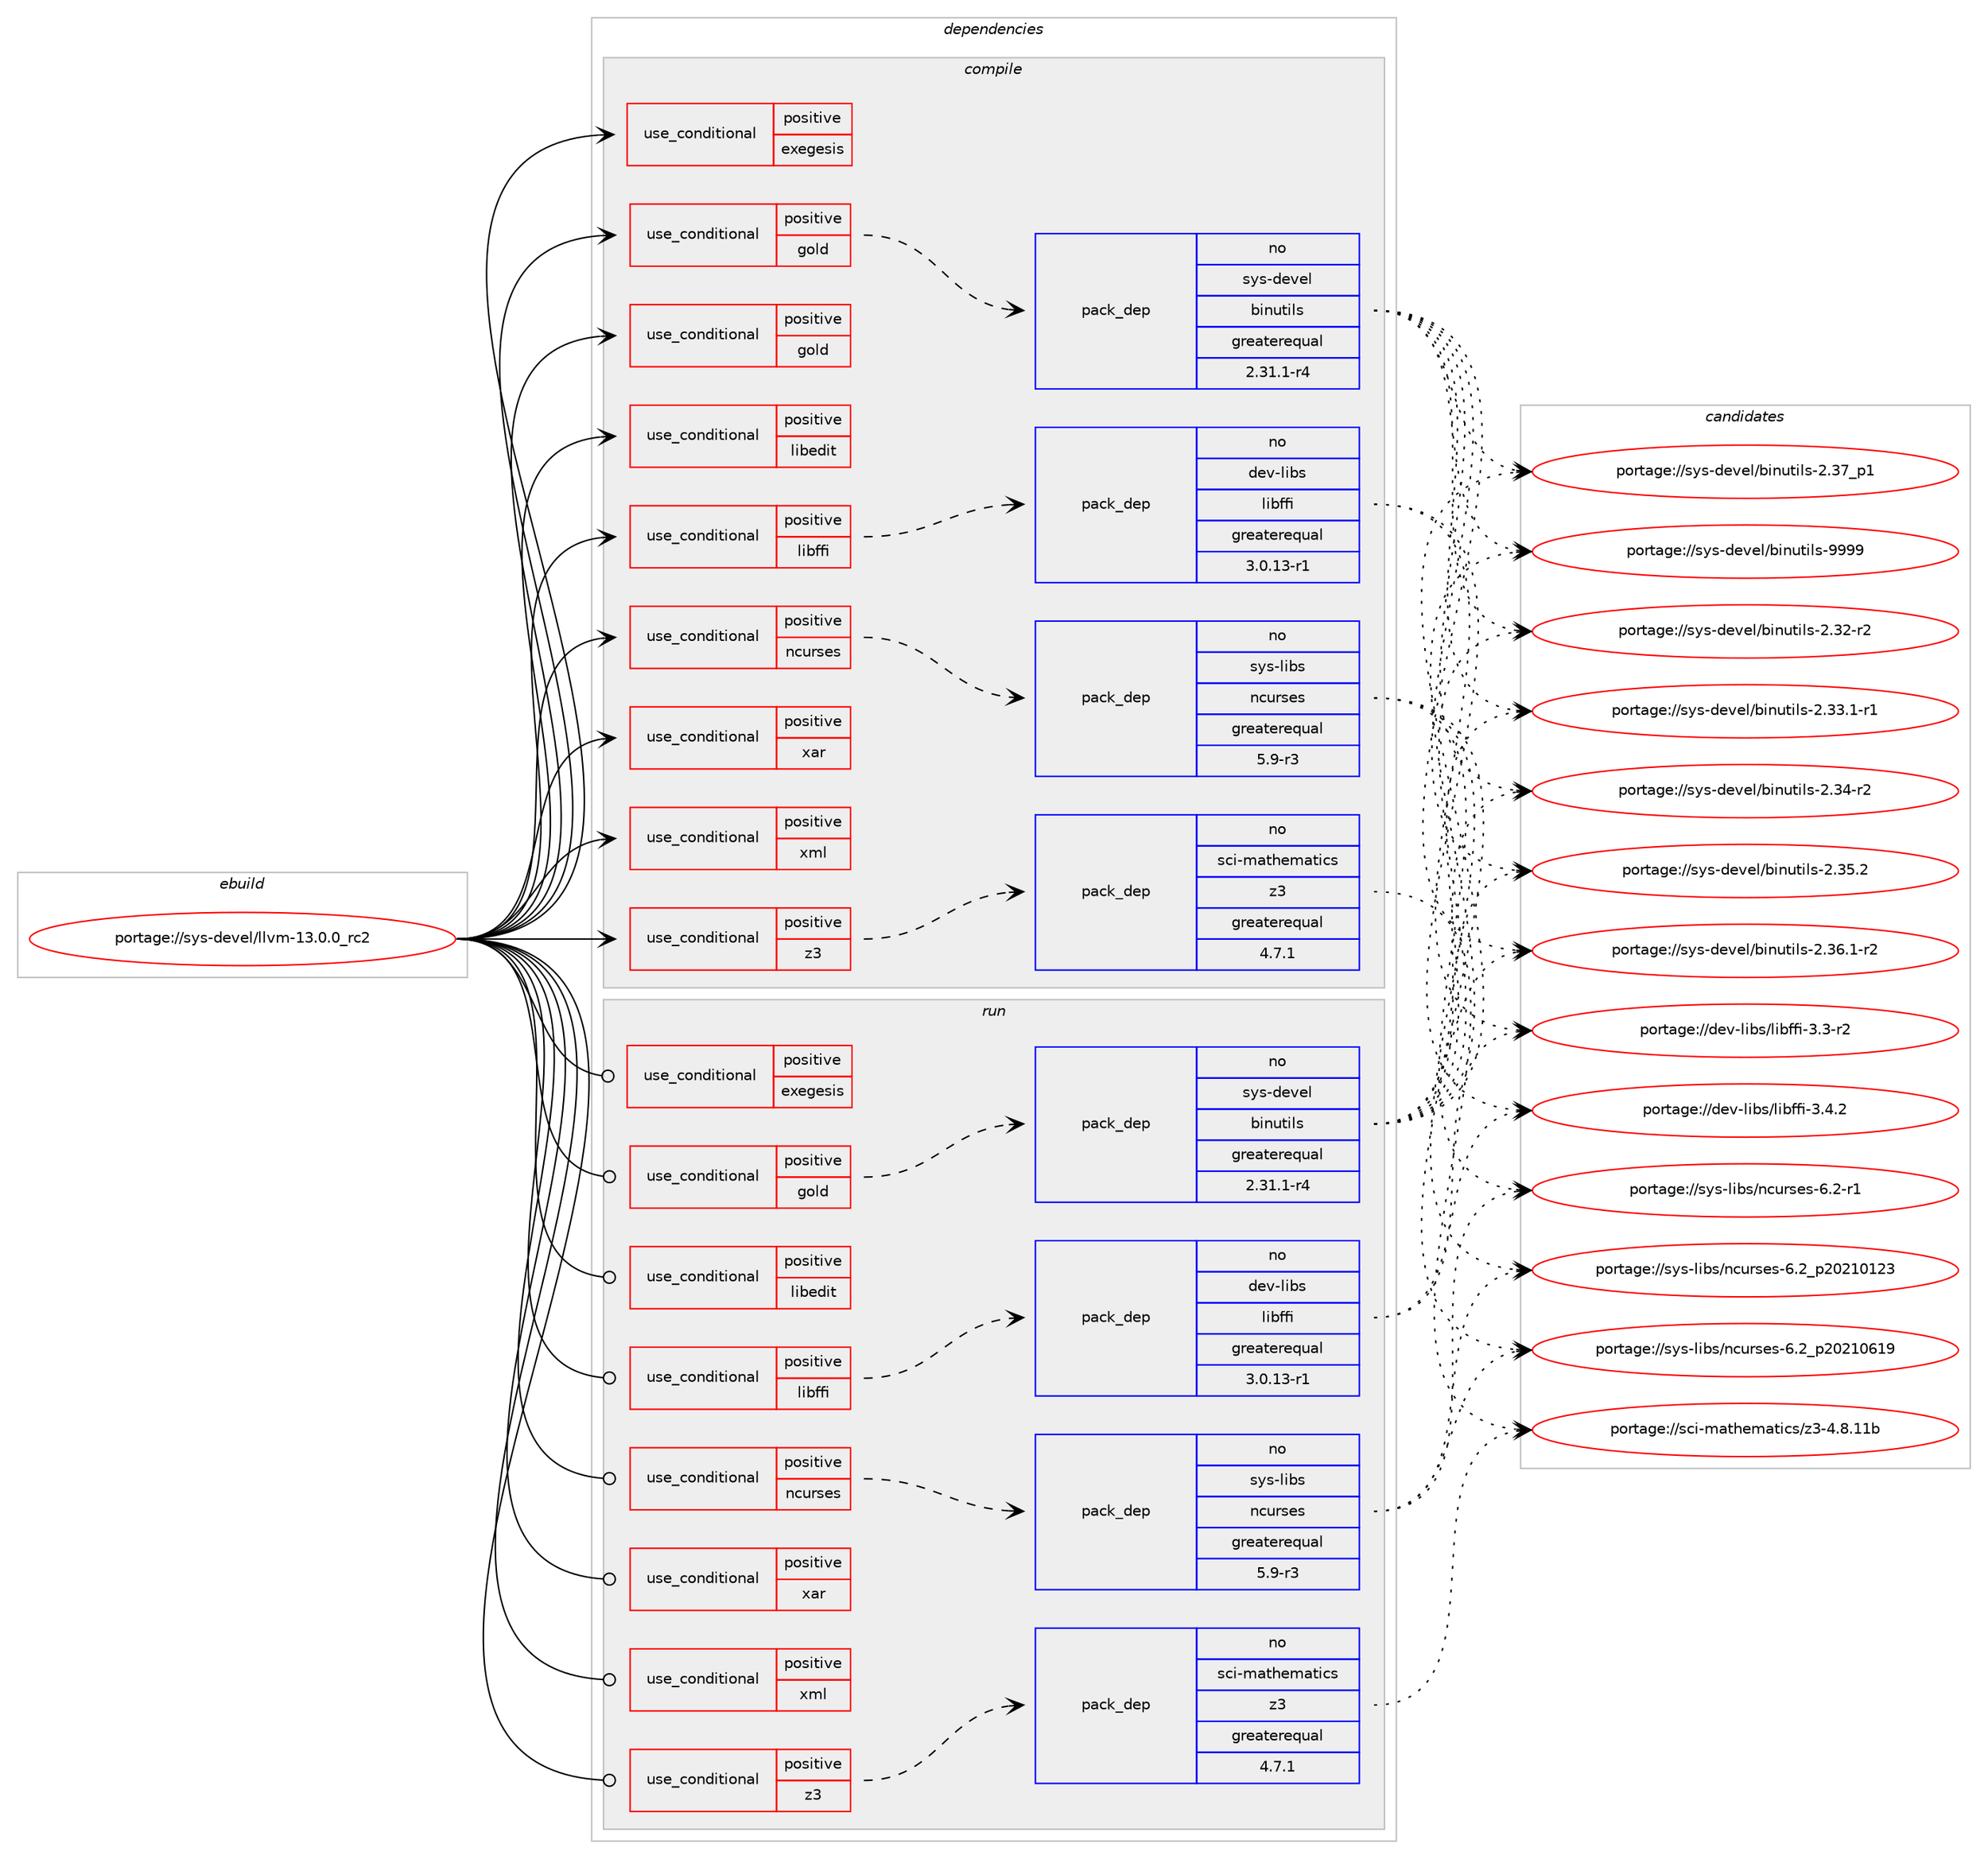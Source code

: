digraph prolog {

# *************
# Graph options
# *************

newrank=true;
concentrate=true;
compound=true;
graph [rankdir=LR,fontname=Helvetica,fontsize=10,ranksep=1.5];#, ranksep=2.5, nodesep=0.2];
edge  [arrowhead=vee];
node  [fontname=Helvetica,fontsize=10];

# **********
# The ebuild
# **********

subgraph cluster_leftcol {
color=gray;
label=<<i>ebuild</i>>;
id [label="portage://sys-devel/llvm-13.0.0_rc2", color=red, width=4, href="../sys-devel/llvm-13.0.0_rc2.svg"];
}

# ****************
# The dependencies
# ****************

subgraph cluster_midcol {
color=gray;
label=<<i>dependencies</i>>;
subgraph cluster_compile {
fillcolor="#eeeeee";
style=filled;
label=<<i>compile</i>>;
subgraph cond341 {
dependency614 [label=<<TABLE BORDER="0" CELLBORDER="1" CELLSPACING="0" CELLPADDING="4"><TR><TD ROWSPAN="3" CELLPADDING="10">use_conditional</TD></TR><TR><TD>positive</TD></TR><TR><TD>exegesis</TD></TR></TABLE>>, shape=none, color=red];
# *** BEGIN UNKNOWN DEPENDENCY TYPE (TODO) ***
# dependency614 -> package_dependency(portage://sys-devel/llvm-13.0.0_rc2,install,no,dev-libs,libpfm,none,[,,],any_same_slot,[])
# *** END UNKNOWN DEPENDENCY TYPE (TODO) ***

}
id:e -> dependency614:w [weight=20,style="solid",arrowhead="vee"];
subgraph cond342 {
dependency615 [label=<<TABLE BORDER="0" CELLBORDER="1" CELLSPACING="0" CELLPADDING="4"><TR><TD ROWSPAN="3" CELLPADDING="10">use_conditional</TD></TR><TR><TD>positive</TD></TR><TR><TD>gold</TD></TR></TABLE>>, shape=none, color=red];
subgraph pack269 {
dependency616 [label=<<TABLE BORDER="0" CELLBORDER="1" CELLSPACING="0" CELLPADDING="4" WIDTH="220"><TR><TD ROWSPAN="6" CELLPADDING="30">pack_dep</TD></TR><TR><TD WIDTH="110">no</TD></TR><TR><TD>sys-devel</TD></TR><TR><TD>binutils</TD></TR><TR><TD>greaterequal</TD></TR><TR><TD>2.31.1-r4</TD></TR></TABLE>>, shape=none, color=blue];
}
dependency615:e -> dependency616:w [weight=20,style="dashed",arrowhead="vee"];
}
id:e -> dependency615:w [weight=20,style="solid",arrowhead="vee"];
subgraph cond343 {
dependency617 [label=<<TABLE BORDER="0" CELLBORDER="1" CELLSPACING="0" CELLPADDING="4"><TR><TD ROWSPAN="3" CELLPADDING="10">use_conditional</TD></TR><TR><TD>positive</TD></TR><TR><TD>gold</TD></TR></TABLE>>, shape=none, color=red];
# *** BEGIN UNKNOWN DEPENDENCY TYPE (TODO) ***
# dependency617 -> package_dependency(portage://sys-devel/llvm-13.0.0_rc2,install,no,sys-libs,binutils-libs,none,[,,],[],[])
# *** END UNKNOWN DEPENDENCY TYPE (TODO) ***

}
id:e -> dependency617:w [weight=20,style="solid",arrowhead="vee"];
subgraph cond344 {
dependency618 [label=<<TABLE BORDER="0" CELLBORDER="1" CELLSPACING="0" CELLPADDING="4"><TR><TD ROWSPAN="3" CELLPADDING="10">use_conditional</TD></TR><TR><TD>positive</TD></TR><TR><TD>libedit</TD></TR></TABLE>>, shape=none, color=red];
# *** BEGIN UNKNOWN DEPENDENCY TYPE (TODO) ***
# dependency618 -> package_dependency(portage://sys-devel/llvm-13.0.0_rc2,install,no,dev-libs,libedit,none,[,,],[slot(0),equal],[use(optenable(abi_x86_32),negative),use(optenable(abi_x86_64),negative),use(optenable(abi_x86_x32),negative),use(optenable(abi_mips_n32),negative),use(optenable(abi_mips_n64),negative),use(optenable(abi_mips_o32),negative),use(optenable(abi_s390_32),negative),use(optenable(abi_s390_64),negative)])
# *** END UNKNOWN DEPENDENCY TYPE (TODO) ***

}
id:e -> dependency618:w [weight=20,style="solid",arrowhead="vee"];
subgraph cond345 {
dependency619 [label=<<TABLE BORDER="0" CELLBORDER="1" CELLSPACING="0" CELLPADDING="4"><TR><TD ROWSPAN="3" CELLPADDING="10">use_conditional</TD></TR><TR><TD>positive</TD></TR><TR><TD>libffi</TD></TR></TABLE>>, shape=none, color=red];
subgraph pack270 {
dependency620 [label=<<TABLE BORDER="0" CELLBORDER="1" CELLSPACING="0" CELLPADDING="4" WIDTH="220"><TR><TD ROWSPAN="6" CELLPADDING="30">pack_dep</TD></TR><TR><TD WIDTH="110">no</TD></TR><TR><TD>dev-libs</TD></TR><TR><TD>libffi</TD></TR><TR><TD>greaterequal</TD></TR><TR><TD>3.0.13-r1</TD></TR></TABLE>>, shape=none, color=blue];
}
dependency619:e -> dependency620:w [weight=20,style="dashed",arrowhead="vee"];
}
id:e -> dependency619:w [weight=20,style="solid",arrowhead="vee"];
subgraph cond346 {
dependency621 [label=<<TABLE BORDER="0" CELLBORDER="1" CELLSPACING="0" CELLPADDING="4"><TR><TD ROWSPAN="3" CELLPADDING="10">use_conditional</TD></TR><TR><TD>positive</TD></TR><TR><TD>ncurses</TD></TR></TABLE>>, shape=none, color=red];
subgraph pack271 {
dependency622 [label=<<TABLE BORDER="0" CELLBORDER="1" CELLSPACING="0" CELLPADDING="4" WIDTH="220"><TR><TD ROWSPAN="6" CELLPADDING="30">pack_dep</TD></TR><TR><TD WIDTH="110">no</TD></TR><TR><TD>sys-libs</TD></TR><TR><TD>ncurses</TD></TR><TR><TD>greaterequal</TD></TR><TR><TD>5.9-r3</TD></TR></TABLE>>, shape=none, color=blue];
}
dependency621:e -> dependency622:w [weight=20,style="dashed",arrowhead="vee"];
}
id:e -> dependency621:w [weight=20,style="solid",arrowhead="vee"];
subgraph cond347 {
dependency623 [label=<<TABLE BORDER="0" CELLBORDER="1" CELLSPACING="0" CELLPADDING="4"><TR><TD ROWSPAN="3" CELLPADDING="10">use_conditional</TD></TR><TR><TD>positive</TD></TR><TR><TD>xar</TD></TR></TABLE>>, shape=none, color=red];
# *** BEGIN UNKNOWN DEPENDENCY TYPE (TODO) ***
# dependency623 -> package_dependency(portage://sys-devel/llvm-13.0.0_rc2,install,no,app-arch,xar,none,[,,],[],[])
# *** END UNKNOWN DEPENDENCY TYPE (TODO) ***

}
id:e -> dependency623:w [weight=20,style="solid",arrowhead="vee"];
subgraph cond348 {
dependency624 [label=<<TABLE BORDER="0" CELLBORDER="1" CELLSPACING="0" CELLPADDING="4"><TR><TD ROWSPAN="3" CELLPADDING="10">use_conditional</TD></TR><TR><TD>positive</TD></TR><TR><TD>xml</TD></TR></TABLE>>, shape=none, color=red];
# *** BEGIN UNKNOWN DEPENDENCY TYPE (TODO) ***
# dependency624 -> package_dependency(portage://sys-devel/llvm-13.0.0_rc2,install,no,dev-libs,libxml2,none,[,,],[slot(2),equal],[use(optenable(abi_x86_32),negative),use(optenable(abi_x86_64),negative),use(optenable(abi_x86_x32),negative),use(optenable(abi_mips_n32),negative),use(optenable(abi_mips_n64),negative),use(optenable(abi_mips_o32),negative),use(optenable(abi_s390_32),negative),use(optenable(abi_s390_64),negative)])
# *** END UNKNOWN DEPENDENCY TYPE (TODO) ***

}
id:e -> dependency624:w [weight=20,style="solid",arrowhead="vee"];
subgraph cond349 {
dependency625 [label=<<TABLE BORDER="0" CELLBORDER="1" CELLSPACING="0" CELLPADDING="4"><TR><TD ROWSPAN="3" CELLPADDING="10">use_conditional</TD></TR><TR><TD>positive</TD></TR><TR><TD>z3</TD></TR></TABLE>>, shape=none, color=red];
subgraph pack272 {
dependency626 [label=<<TABLE BORDER="0" CELLBORDER="1" CELLSPACING="0" CELLPADDING="4" WIDTH="220"><TR><TD ROWSPAN="6" CELLPADDING="30">pack_dep</TD></TR><TR><TD WIDTH="110">no</TD></TR><TR><TD>sci-mathematics</TD></TR><TR><TD>z3</TD></TR><TR><TD>greaterequal</TD></TR><TR><TD>4.7.1</TD></TR></TABLE>>, shape=none, color=blue];
}
dependency625:e -> dependency626:w [weight=20,style="dashed",arrowhead="vee"];
}
id:e -> dependency625:w [weight=20,style="solid",arrowhead="vee"];
# *** BEGIN UNKNOWN DEPENDENCY TYPE (TODO) ***
# id -> package_dependency(portage://sys-devel/llvm-13.0.0_rc2,install,no,sys-libs,zlib,none,[,,],[slot(0),equal],[use(optenable(abi_x86_32),negative),use(optenable(abi_x86_64),negative),use(optenable(abi_x86_x32),negative),use(optenable(abi_mips_n32),negative),use(optenable(abi_mips_n64),negative),use(optenable(abi_mips_o32),negative),use(optenable(abi_s390_32),negative),use(optenable(abi_s390_64),negative)])
# *** END UNKNOWN DEPENDENCY TYPE (TODO) ***

}
subgraph cluster_compileandrun {
fillcolor="#eeeeee";
style=filled;
label=<<i>compile and run</i>>;
}
subgraph cluster_run {
fillcolor="#eeeeee";
style=filled;
label=<<i>run</i>>;
subgraph cond350 {
dependency627 [label=<<TABLE BORDER="0" CELLBORDER="1" CELLSPACING="0" CELLPADDING="4"><TR><TD ROWSPAN="3" CELLPADDING="10">use_conditional</TD></TR><TR><TD>positive</TD></TR><TR><TD>exegesis</TD></TR></TABLE>>, shape=none, color=red];
# *** BEGIN UNKNOWN DEPENDENCY TYPE (TODO) ***
# dependency627 -> package_dependency(portage://sys-devel/llvm-13.0.0_rc2,run,no,dev-libs,libpfm,none,[,,],any_same_slot,[])
# *** END UNKNOWN DEPENDENCY TYPE (TODO) ***

}
id:e -> dependency627:w [weight=20,style="solid",arrowhead="odot"];
subgraph cond351 {
dependency628 [label=<<TABLE BORDER="0" CELLBORDER="1" CELLSPACING="0" CELLPADDING="4"><TR><TD ROWSPAN="3" CELLPADDING="10">use_conditional</TD></TR><TR><TD>positive</TD></TR><TR><TD>gold</TD></TR></TABLE>>, shape=none, color=red];
subgraph pack273 {
dependency629 [label=<<TABLE BORDER="0" CELLBORDER="1" CELLSPACING="0" CELLPADDING="4" WIDTH="220"><TR><TD ROWSPAN="6" CELLPADDING="30">pack_dep</TD></TR><TR><TD WIDTH="110">no</TD></TR><TR><TD>sys-devel</TD></TR><TR><TD>binutils</TD></TR><TR><TD>greaterequal</TD></TR><TR><TD>2.31.1-r4</TD></TR></TABLE>>, shape=none, color=blue];
}
dependency628:e -> dependency629:w [weight=20,style="dashed",arrowhead="vee"];
}
id:e -> dependency628:w [weight=20,style="solid",arrowhead="odot"];
subgraph cond352 {
dependency630 [label=<<TABLE BORDER="0" CELLBORDER="1" CELLSPACING="0" CELLPADDING="4"><TR><TD ROWSPAN="3" CELLPADDING="10">use_conditional</TD></TR><TR><TD>positive</TD></TR><TR><TD>libedit</TD></TR></TABLE>>, shape=none, color=red];
# *** BEGIN UNKNOWN DEPENDENCY TYPE (TODO) ***
# dependency630 -> package_dependency(portage://sys-devel/llvm-13.0.0_rc2,run,no,dev-libs,libedit,none,[,,],[slot(0),equal],[use(optenable(abi_x86_32),negative),use(optenable(abi_x86_64),negative),use(optenable(abi_x86_x32),negative),use(optenable(abi_mips_n32),negative),use(optenable(abi_mips_n64),negative),use(optenable(abi_mips_o32),negative),use(optenable(abi_s390_32),negative),use(optenable(abi_s390_64),negative)])
# *** END UNKNOWN DEPENDENCY TYPE (TODO) ***

}
id:e -> dependency630:w [weight=20,style="solid",arrowhead="odot"];
subgraph cond353 {
dependency631 [label=<<TABLE BORDER="0" CELLBORDER="1" CELLSPACING="0" CELLPADDING="4"><TR><TD ROWSPAN="3" CELLPADDING="10">use_conditional</TD></TR><TR><TD>positive</TD></TR><TR><TD>libffi</TD></TR></TABLE>>, shape=none, color=red];
subgraph pack274 {
dependency632 [label=<<TABLE BORDER="0" CELLBORDER="1" CELLSPACING="0" CELLPADDING="4" WIDTH="220"><TR><TD ROWSPAN="6" CELLPADDING="30">pack_dep</TD></TR><TR><TD WIDTH="110">no</TD></TR><TR><TD>dev-libs</TD></TR><TR><TD>libffi</TD></TR><TR><TD>greaterequal</TD></TR><TR><TD>3.0.13-r1</TD></TR></TABLE>>, shape=none, color=blue];
}
dependency631:e -> dependency632:w [weight=20,style="dashed",arrowhead="vee"];
}
id:e -> dependency631:w [weight=20,style="solid",arrowhead="odot"];
subgraph cond354 {
dependency633 [label=<<TABLE BORDER="0" CELLBORDER="1" CELLSPACING="0" CELLPADDING="4"><TR><TD ROWSPAN="3" CELLPADDING="10">use_conditional</TD></TR><TR><TD>positive</TD></TR><TR><TD>ncurses</TD></TR></TABLE>>, shape=none, color=red];
subgraph pack275 {
dependency634 [label=<<TABLE BORDER="0" CELLBORDER="1" CELLSPACING="0" CELLPADDING="4" WIDTH="220"><TR><TD ROWSPAN="6" CELLPADDING="30">pack_dep</TD></TR><TR><TD WIDTH="110">no</TD></TR><TR><TD>sys-libs</TD></TR><TR><TD>ncurses</TD></TR><TR><TD>greaterequal</TD></TR><TR><TD>5.9-r3</TD></TR></TABLE>>, shape=none, color=blue];
}
dependency633:e -> dependency634:w [weight=20,style="dashed",arrowhead="vee"];
}
id:e -> dependency633:w [weight=20,style="solid",arrowhead="odot"];
subgraph cond355 {
dependency635 [label=<<TABLE BORDER="0" CELLBORDER="1" CELLSPACING="0" CELLPADDING="4"><TR><TD ROWSPAN="3" CELLPADDING="10">use_conditional</TD></TR><TR><TD>positive</TD></TR><TR><TD>xar</TD></TR></TABLE>>, shape=none, color=red];
# *** BEGIN UNKNOWN DEPENDENCY TYPE (TODO) ***
# dependency635 -> package_dependency(portage://sys-devel/llvm-13.0.0_rc2,run,no,app-arch,xar,none,[,,],[],[])
# *** END UNKNOWN DEPENDENCY TYPE (TODO) ***

}
id:e -> dependency635:w [weight=20,style="solid",arrowhead="odot"];
subgraph cond356 {
dependency636 [label=<<TABLE BORDER="0" CELLBORDER="1" CELLSPACING="0" CELLPADDING="4"><TR><TD ROWSPAN="3" CELLPADDING="10">use_conditional</TD></TR><TR><TD>positive</TD></TR><TR><TD>xml</TD></TR></TABLE>>, shape=none, color=red];
# *** BEGIN UNKNOWN DEPENDENCY TYPE (TODO) ***
# dependency636 -> package_dependency(portage://sys-devel/llvm-13.0.0_rc2,run,no,dev-libs,libxml2,none,[,,],[slot(2),equal],[use(optenable(abi_x86_32),negative),use(optenable(abi_x86_64),negative),use(optenable(abi_x86_x32),negative),use(optenable(abi_mips_n32),negative),use(optenable(abi_mips_n64),negative),use(optenable(abi_mips_o32),negative),use(optenable(abi_s390_32),negative),use(optenable(abi_s390_64),negative)])
# *** END UNKNOWN DEPENDENCY TYPE (TODO) ***

}
id:e -> dependency636:w [weight=20,style="solid",arrowhead="odot"];
subgraph cond357 {
dependency637 [label=<<TABLE BORDER="0" CELLBORDER="1" CELLSPACING="0" CELLPADDING="4"><TR><TD ROWSPAN="3" CELLPADDING="10">use_conditional</TD></TR><TR><TD>positive</TD></TR><TR><TD>z3</TD></TR></TABLE>>, shape=none, color=red];
subgraph pack276 {
dependency638 [label=<<TABLE BORDER="0" CELLBORDER="1" CELLSPACING="0" CELLPADDING="4" WIDTH="220"><TR><TD ROWSPAN="6" CELLPADDING="30">pack_dep</TD></TR><TR><TD WIDTH="110">no</TD></TR><TR><TD>sci-mathematics</TD></TR><TR><TD>z3</TD></TR><TR><TD>greaterequal</TD></TR><TR><TD>4.7.1</TD></TR></TABLE>>, shape=none, color=blue];
}
dependency637:e -> dependency638:w [weight=20,style="dashed",arrowhead="vee"];
}
id:e -> dependency637:w [weight=20,style="solid",arrowhead="odot"];
# *** BEGIN UNKNOWN DEPENDENCY TYPE (TODO) ***
# id -> package_dependency(portage://sys-devel/llvm-13.0.0_rc2,run,no,sys-libs,zlib,none,[,,],[slot(0),equal],[use(optenable(abi_x86_32),negative),use(optenable(abi_x86_64),negative),use(optenable(abi_x86_x32),negative),use(optenable(abi_mips_n32),negative),use(optenable(abi_mips_n64),negative),use(optenable(abi_mips_o32),negative),use(optenable(abi_s390_32),negative),use(optenable(abi_s390_64),negative)])
# *** END UNKNOWN DEPENDENCY TYPE (TODO) ***

# *** BEGIN UNKNOWN DEPENDENCY TYPE (TODO) ***
# id -> package_dependency(portage://sys-devel/llvm-13.0.0_rc2,run,weak,sys-devel,llvm,none,[,,],[slot(0)],[])
# *** END UNKNOWN DEPENDENCY TYPE (TODO) ***

}
}

# **************
# The candidates
# **************

subgraph cluster_choices {
rank=same;
color=gray;
label=<<i>candidates</i>>;

subgraph choice269 {
color=black;
nodesep=1;
choice11512111545100101118101108479810511011711610510811545504651504511450 [label="portage://sys-devel/binutils-2.32-r2", color=red, width=4,href="../sys-devel/binutils-2.32-r2.svg"];
choice115121115451001011181011084798105110117116105108115455046515146494511449 [label="portage://sys-devel/binutils-2.33.1-r1", color=red, width=4,href="../sys-devel/binutils-2.33.1-r1.svg"];
choice11512111545100101118101108479810511011711610510811545504651524511450 [label="portage://sys-devel/binutils-2.34-r2", color=red, width=4,href="../sys-devel/binutils-2.34-r2.svg"];
choice11512111545100101118101108479810511011711610510811545504651534650 [label="portage://sys-devel/binutils-2.35.2", color=red, width=4,href="../sys-devel/binutils-2.35.2.svg"];
choice115121115451001011181011084798105110117116105108115455046515446494511450 [label="portage://sys-devel/binutils-2.36.1-r2", color=red, width=4,href="../sys-devel/binutils-2.36.1-r2.svg"];
choice11512111545100101118101108479810511011711610510811545504651559511249 [label="portage://sys-devel/binutils-2.37_p1", color=red, width=4,href="../sys-devel/binutils-2.37_p1.svg"];
choice1151211154510010111810110847981051101171161051081154557575757 [label="portage://sys-devel/binutils-9999", color=red, width=4,href="../sys-devel/binutils-9999.svg"];
dependency616:e -> choice11512111545100101118101108479810511011711610510811545504651504511450:w [style=dotted,weight="100"];
dependency616:e -> choice115121115451001011181011084798105110117116105108115455046515146494511449:w [style=dotted,weight="100"];
dependency616:e -> choice11512111545100101118101108479810511011711610510811545504651524511450:w [style=dotted,weight="100"];
dependency616:e -> choice11512111545100101118101108479810511011711610510811545504651534650:w [style=dotted,weight="100"];
dependency616:e -> choice115121115451001011181011084798105110117116105108115455046515446494511450:w [style=dotted,weight="100"];
dependency616:e -> choice11512111545100101118101108479810511011711610510811545504651559511249:w [style=dotted,weight="100"];
dependency616:e -> choice1151211154510010111810110847981051101171161051081154557575757:w [style=dotted,weight="100"];
}
subgraph choice270 {
color=black;
nodesep=1;
choice10010111845108105981154710810598102102105455146514511450 [label="portage://dev-libs/libffi-3.3-r2", color=red, width=4,href="../dev-libs/libffi-3.3-r2.svg"];
choice10010111845108105981154710810598102102105455146524650 [label="portage://dev-libs/libffi-3.4.2", color=red, width=4,href="../dev-libs/libffi-3.4.2.svg"];
dependency620:e -> choice10010111845108105981154710810598102102105455146514511450:w [style=dotted,weight="100"];
dependency620:e -> choice10010111845108105981154710810598102102105455146524650:w [style=dotted,weight="100"];
}
subgraph choice271 {
color=black;
nodesep=1;
choice11512111545108105981154711099117114115101115455446504511449 [label="portage://sys-libs/ncurses-6.2-r1", color=red, width=4,href="../sys-libs/ncurses-6.2-r1.svg"];
choice1151211154510810598115471109911711411510111545544650951125048504948495051 [label="portage://sys-libs/ncurses-6.2_p20210123", color=red, width=4,href="../sys-libs/ncurses-6.2_p20210123.svg"];
choice1151211154510810598115471109911711411510111545544650951125048504948544957 [label="portage://sys-libs/ncurses-6.2_p20210619", color=red, width=4,href="../sys-libs/ncurses-6.2_p20210619.svg"];
dependency622:e -> choice11512111545108105981154711099117114115101115455446504511449:w [style=dotted,weight="100"];
dependency622:e -> choice1151211154510810598115471109911711411510111545544650951125048504948495051:w [style=dotted,weight="100"];
dependency622:e -> choice1151211154510810598115471109911711411510111545544650951125048504948544957:w [style=dotted,weight="100"];
}
subgraph choice272 {
color=black;
nodesep=1;
choice115991054510997116104101109971161059911547122514552465646494998 [label="portage://sci-mathematics/z3-4.8.11b", color=red, width=4,href="../sci-mathematics/z3-4.8.11b.svg"];
dependency626:e -> choice115991054510997116104101109971161059911547122514552465646494998:w [style=dotted,weight="100"];
}
subgraph choice273 {
color=black;
nodesep=1;
choice11512111545100101118101108479810511011711610510811545504651504511450 [label="portage://sys-devel/binutils-2.32-r2", color=red, width=4,href="../sys-devel/binutils-2.32-r2.svg"];
choice115121115451001011181011084798105110117116105108115455046515146494511449 [label="portage://sys-devel/binutils-2.33.1-r1", color=red, width=4,href="../sys-devel/binutils-2.33.1-r1.svg"];
choice11512111545100101118101108479810511011711610510811545504651524511450 [label="portage://sys-devel/binutils-2.34-r2", color=red, width=4,href="../sys-devel/binutils-2.34-r2.svg"];
choice11512111545100101118101108479810511011711610510811545504651534650 [label="portage://sys-devel/binutils-2.35.2", color=red, width=4,href="../sys-devel/binutils-2.35.2.svg"];
choice115121115451001011181011084798105110117116105108115455046515446494511450 [label="portage://sys-devel/binutils-2.36.1-r2", color=red, width=4,href="../sys-devel/binutils-2.36.1-r2.svg"];
choice11512111545100101118101108479810511011711610510811545504651559511249 [label="portage://sys-devel/binutils-2.37_p1", color=red, width=4,href="../sys-devel/binutils-2.37_p1.svg"];
choice1151211154510010111810110847981051101171161051081154557575757 [label="portage://sys-devel/binutils-9999", color=red, width=4,href="../sys-devel/binutils-9999.svg"];
dependency629:e -> choice11512111545100101118101108479810511011711610510811545504651504511450:w [style=dotted,weight="100"];
dependency629:e -> choice115121115451001011181011084798105110117116105108115455046515146494511449:w [style=dotted,weight="100"];
dependency629:e -> choice11512111545100101118101108479810511011711610510811545504651524511450:w [style=dotted,weight="100"];
dependency629:e -> choice11512111545100101118101108479810511011711610510811545504651534650:w [style=dotted,weight="100"];
dependency629:e -> choice115121115451001011181011084798105110117116105108115455046515446494511450:w [style=dotted,weight="100"];
dependency629:e -> choice11512111545100101118101108479810511011711610510811545504651559511249:w [style=dotted,weight="100"];
dependency629:e -> choice1151211154510010111810110847981051101171161051081154557575757:w [style=dotted,weight="100"];
}
subgraph choice274 {
color=black;
nodesep=1;
choice10010111845108105981154710810598102102105455146514511450 [label="portage://dev-libs/libffi-3.3-r2", color=red, width=4,href="../dev-libs/libffi-3.3-r2.svg"];
choice10010111845108105981154710810598102102105455146524650 [label="portage://dev-libs/libffi-3.4.2", color=red, width=4,href="../dev-libs/libffi-3.4.2.svg"];
dependency632:e -> choice10010111845108105981154710810598102102105455146514511450:w [style=dotted,weight="100"];
dependency632:e -> choice10010111845108105981154710810598102102105455146524650:w [style=dotted,weight="100"];
}
subgraph choice275 {
color=black;
nodesep=1;
choice11512111545108105981154711099117114115101115455446504511449 [label="portage://sys-libs/ncurses-6.2-r1", color=red, width=4,href="../sys-libs/ncurses-6.2-r1.svg"];
choice1151211154510810598115471109911711411510111545544650951125048504948495051 [label="portage://sys-libs/ncurses-6.2_p20210123", color=red, width=4,href="../sys-libs/ncurses-6.2_p20210123.svg"];
choice1151211154510810598115471109911711411510111545544650951125048504948544957 [label="portage://sys-libs/ncurses-6.2_p20210619", color=red, width=4,href="../sys-libs/ncurses-6.2_p20210619.svg"];
dependency634:e -> choice11512111545108105981154711099117114115101115455446504511449:w [style=dotted,weight="100"];
dependency634:e -> choice1151211154510810598115471109911711411510111545544650951125048504948495051:w [style=dotted,weight="100"];
dependency634:e -> choice1151211154510810598115471109911711411510111545544650951125048504948544957:w [style=dotted,weight="100"];
}
subgraph choice276 {
color=black;
nodesep=1;
choice115991054510997116104101109971161059911547122514552465646494998 [label="portage://sci-mathematics/z3-4.8.11b", color=red, width=4,href="../sci-mathematics/z3-4.8.11b.svg"];
dependency638:e -> choice115991054510997116104101109971161059911547122514552465646494998:w [style=dotted,weight="100"];
}
}

}
